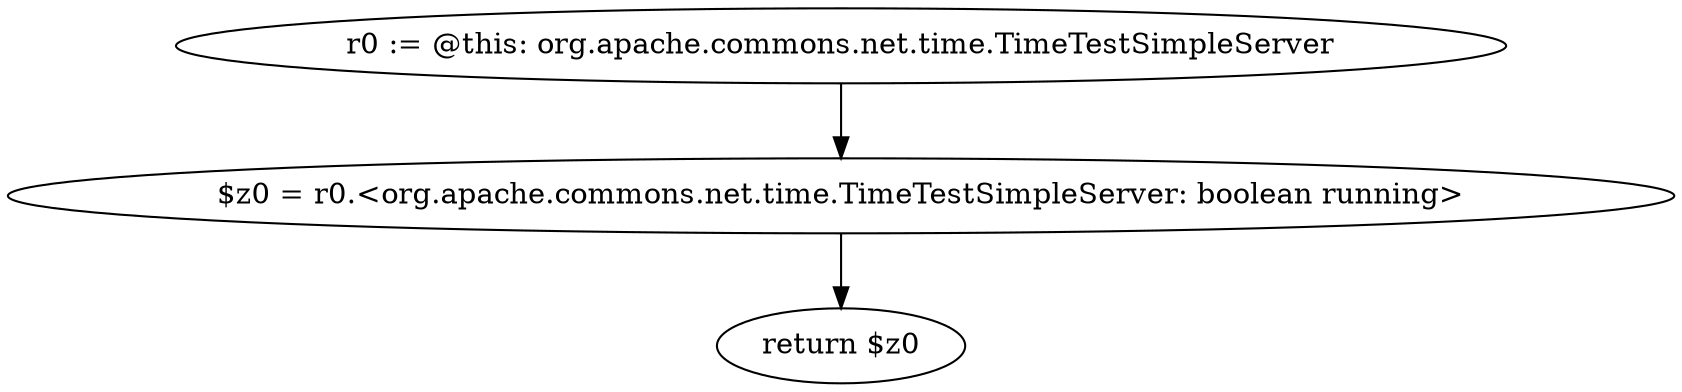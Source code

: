 digraph "unitGraph" {
    "r0 := @this: org.apache.commons.net.time.TimeTestSimpleServer"
    "$z0 = r0.<org.apache.commons.net.time.TimeTestSimpleServer: boolean running>"
    "return $z0"
    "r0 := @this: org.apache.commons.net.time.TimeTestSimpleServer"->"$z0 = r0.<org.apache.commons.net.time.TimeTestSimpleServer: boolean running>";
    "$z0 = r0.<org.apache.commons.net.time.TimeTestSimpleServer: boolean running>"->"return $z0";
}
